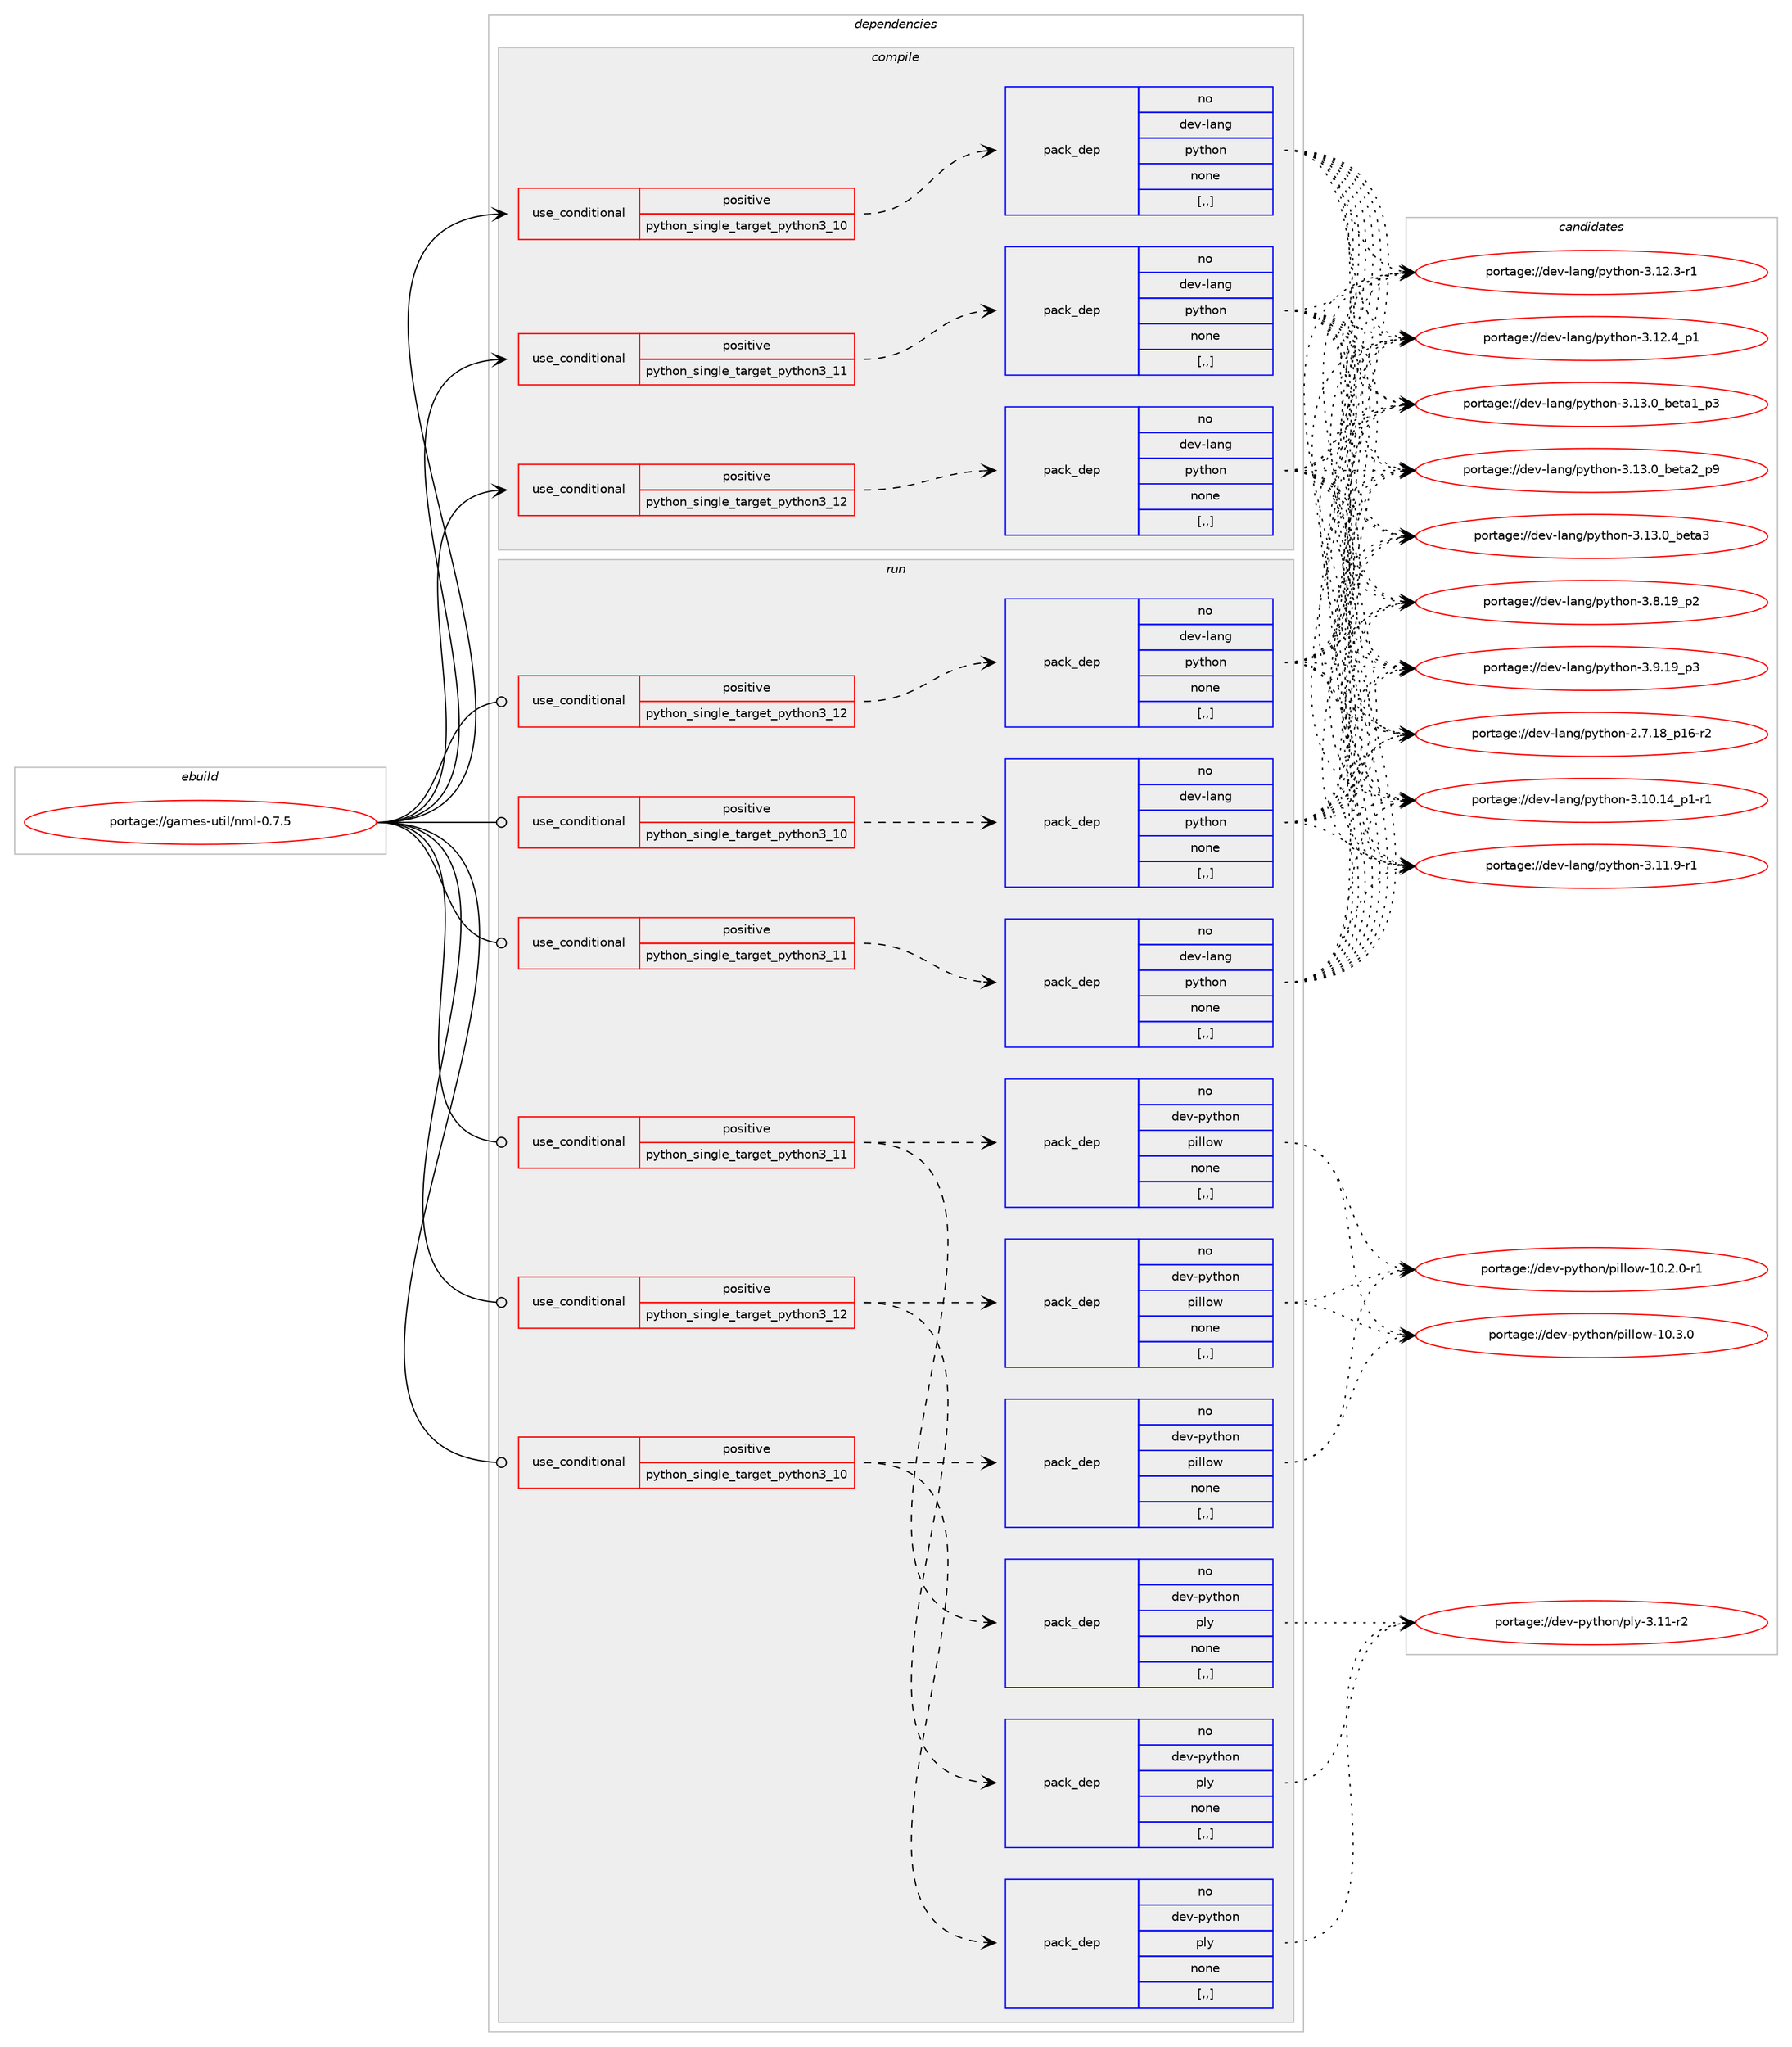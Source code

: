 digraph prolog {

# *************
# Graph options
# *************

newrank=true;
concentrate=true;
compound=true;
graph [rankdir=LR,fontname=Helvetica,fontsize=10,ranksep=1.5];#, ranksep=2.5, nodesep=0.2];
edge  [arrowhead=vee];
node  [fontname=Helvetica,fontsize=10];

# **********
# The ebuild
# **********

subgraph cluster_leftcol {
color=gray;
rank=same;
label=<<i>ebuild</i>>;
id [label="portage://games-util/nml-0.7.5", color=red, width=4, href="../games-util/nml-0.7.5.svg"];
}

# ****************
# The dependencies
# ****************

subgraph cluster_midcol {
color=gray;
label=<<i>dependencies</i>>;
subgraph cluster_compile {
fillcolor="#eeeeee";
style=filled;
label=<<i>compile</i>>;
subgraph cond63586 {
dependency231543 [label=<<TABLE BORDER="0" CELLBORDER="1" CELLSPACING="0" CELLPADDING="4"><TR><TD ROWSPAN="3" CELLPADDING="10">use_conditional</TD></TR><TR><TD>positive</TD></TR><TR><TD>python_single_target_python3_10</TD></TR></TABLE>>, shape=none, color=red];
subgraph pack166445 {
dependency231544 [label=<<TABLE BORDER="0" CELLBORDER="1" CELLSPACING="0" CELLPADDING="4" WIDTH="220"><TR><TD ROWSPAN="6" CELLPADDING="30">pack_dep</TD></TR><TR><TD WIDTH="110">no</TD></TR><TR><TD>dev-lang</TD></TR><TR><TD>python</TD></TR><TR><TD>none</TD></TR><TR><TD>[,,]</TD></TR></TABLE>>, shape=none, color=blue];
}
dependency231543:e -> dependency231544:w [weight=20,style="dashed",arrowhead="vee"];
}
id:e -> dependency231543:w [weight=20,style="solid",arrowhead="vee"];
subgraph cond63587 {
dependency231545 [label=<<TABLE BORDER="0" CELLBORDER="1" CELLSPACING="0" CELLPADDING="4"><TR><TD ROWSPAN="3" CELLPADDING="10">use_conditional</TD></TR><TR><TD>positive</TD></TR><TR><TD>python_single_target_python3_11</TD></TR></TABLE>>, shape=none, color=red];
subgraph pack166446 {
dependency231546 [label=<<TABLE BORDER="0" CELLBORDER="1" CELLSPACING="0" CELLPADDING="4" WIDTH="220"><TR><TD ROWSPAN="6" CELLPADDING="30">pack_dep</TD></TR><TR><TD WIDTH="110">no</TD></TR><TR><TD>dev-lang</TD></TR><TR><TD>python</TD></TR><TR><TD>none</TD></TR><TR><TD>[,,]</TD></TR></TABLE>>, shape=none, color=blue];
}
dependency231545:e -> dependency231546:w [weight=20,style="dashed",arrowhead="vee"];
}
id:e -> dependency231545:w [weight=20,style="solid",arrowhead="vee"];
subgraph cond63588 {
dependency231547 [label=<<TABLE BORDER="0" CELLBORDER="1" CELLSPACING="0" CELLPADDING="4"><TR><TD ROWSPAN="3" CELLPADDING="10">use_conditional</TD></TR><TR><TD>positive</TD></TR><TR><TD>python_single_target_python3_12</TD></TR></TABLE>>, shape=none, color=red];
subgraph pack166447 {
dependency231548 [label=<<TABLE BORDER="0" CELLBORDER="1" CELLSPACING="0" CELLPADDING="4" WIDTH="220"><TR><TD ROWSPAN="6" CELLPADDING="30">pack_dep</TD></TR><TR><TD WIDTH="110">no</TD></TR><TR><TD>dev-lang</TD></TR><TR><TD>python</TD></TR><TR><TD>none</TD></TR><TR><TD>[,,]</TD></TR></TABLE>>, shape=none, color=blue];
}
dependency231547:e -> dependency231548:w [weight=20,style="dashed",arrowhead="vee"];
}
id:e -> dependency231547:w [weight=20,style="solid",arrowhead="vee"];
}
subgraph cluster_compileandrun {
fillcolor="#eeeeee";
style=filled;
label=<<i>compile and run</i>>;
}
subgraph cluster_run {
fillcolor="#eeeeee";
style=filled;
label=<<i>run</i>>;
subgraph cond63589 {
dependency231549 [label=<<TABLE BORDER="0" CELLBORDER="1" CELLSPACING="0" CELLPADDING="4"><TR><TD ROWSPAN="3" CELLPADDING="10">use_conditional</TD></TR><TR><TD>positive</TD></TR><TR><TD>python_single_target_python3_10</TD></TR></TABLE>>, shape=none, color=red];
subgraph pack166448 {
dependency231550 [label=<<TABLE BORDER="0" CELLBORDER="1" CELLSPACING="0" CELLPADDING="4" WIDTH="220"><TR><TD ROWSPAN="6" CELLPADDING="30">pack_dep</TD></TR><TR><TD WIDTH="110">no</TD></TR><TR><TD>dev-lang</TD></TR><TR><TD>python</TD></TR><TR><TD>none</TD></TR><TR><TD>[,,]</TD></TR></TABLE>>, shape=none, color=blue];
}
dependency231549:e -> dependency231550:w [weight=20,style="dashed",arrowhead="vee"];
}
id:e -> dependency231549:w [weight=20,style="solid",arrowhead="odot"];
subgraph cond63590 {
dependency231551 [label=<<TABLE BORDER="0" CELLBORDER="1" CELLSPACING="0" CELLPADDING="4"><TR><TD ROWSPAN="3" CELLPADDING="10">use_conditional</TD></TR><TR><TD>positive</TD></TR><TR><TD>python_single_target_python3_10</TD></TR></TABLE>>, shape=none, color=red];
subgraph pack166449 {
dependency231552 [label=<<TABLE BORDER="0" CELLBORDER="1" CELLSPACING="0" CELLPADDING="4" WIDTH="220"><TR><TD ROWSPAN="6" CELLPADDING="30">pack_dep</TD></TR><TR><TD WIDTH="110">no</TD></TR><TR><TD>dev-python</TD></TR><TR><TD>pillow</TD></TR><TR><TD>none</TD></TR><TR><TD>[,,]</TD></TR></TABLE>>, shape=none, color=blue];
}
dependency231551:e -> dependency231552:w [weight=20,style="dashed",arrowhead="vee"];
subgraph pack166450 {
dependency231553 [label=<<TABLE BORDER="0" CELLBORDER="1" CELLSPACING="0" CELLPADDING="4" WIDTH="220"><TR><TD ROWSPAN="6" CELLPADDING="30">pack_dep</TD></TR><TR><TD WIDTH="110">no</TD></TR><TR><TD>dev-python</TD></TR><TR><TD>ply</TD></TR><TR><TD>none</TD></TR><TR><TD>[,,]</TD></TR></TABLE>>, shape=none, color=blue];
}
dependency231551:e -> dependency231553:w [weight=20,style="dashed",arrowhead="vee"];
}
id:e -> dependency231551:w [weight=20,style="solid",arrowhead="odot"];
subgraph cond63591 {
dependency231554 [label=<<TABLE BORDER="0" CELLBORDER="1" CELLSPACING="0" CELLPADDING="4"><TR><TD ROWSPAN="3" CELLPADDING="10">use_conditional</TD></TR><TR><TD>positive</TD></TR><TR><TD>python_single_target_python3_11</TD></TR></TABLE>>, shape=none, color=red];
subgraph pack166451 {
dependency231555 [label=<<TABLE BORDER="0" CELLBORDER="1" CELLSPACING="0" CELLPADDING="4" WIDTH="220"><TR><TD ROWSPAN="6" CELLPADDING="30">pack_dep</TD></TR><TR><TD WIDTH="110">no</TD></TR><TR><TD>dev-lang</TD></TR><TR><TD>python</TD></TR><TR><TD>none</TD></TR><TR><TD>[,,]</TD></TR></TABLE>>, shape=none, color=blue];
}
dependency231554:e -> dependency231555:w [weight=20,style="dashed",arrowhead="vee"];
}
id:e -> dependency231554:w [weight=20,style="solid",arrowhead="odot"];
subgraph cond63592 {
dependency231556 [label=<<TABLE BORDER="0" CELLBORDER="1" CELLSPACING="0" CELLPADDING="4"><TR><TD ROWSPAN="3" CELLPADDING="10">use_conditional</TD></TR><TR><TD>positive</TD></TR><TR><TD>python_single_target_python3_11</TD></TR></TABLE>>, shape=none, color=red];
subgraph pack166452 {
dependency231557 [label=<<TABLE BORDER="0" CELLBORDER="1" CELLSPACING="0" CELLPADDING="4" WIDTH="220"><TR><TD ROWSPAN="6" CELLPADDING="30">pack_dep</TD></TR><TR><TD WIDTH="110">no</TD></TR><TR><TD>dev-python</TD></TR><TR><TD>pillow</TD></TR><TR><TD>none</TD></TR><TR><TD>[,,]</TD></TR></TABLE>>, shape=none, color=blue];
}
dependency231556:e -> dependency231557:w [weight=20,style="dashed",arrowhead="vee"];
subgraph pack166453 {
dependency231558 [label=<<TABLE BORDER="0" CELLBORDER="1" CELLSPACING="0" CELLPADDING="4" WIDTH="220"><TR><TD ROWSPAN="6" CELLPADDING="30">pack_dep</TD></TR><TR><TD WIDTH="110">no</TD></TR><TR><TD>dev-python</TD></TR><TR><TD>ply</TD></TR><TR><TD>none</TD></TR><TR><TD>[,,]</TD></TR></TABLE>>, shape=none, color=blue];
}
dependency231556:e -> dependency231558:w [weight=20,style="dashed",arrowhead="vee"];
}
id:e -> dependency231556:w [weight=20,style="solid",arrowhead="odot"];
subgraph cond63593 {
dependency231559 [label=<<TABLE BORDER="0" CELLBORDER="1" CELLSPACING="0" CELLPADDING="4"><TR><TD ROWSPAN="3" CELLPADDING="10">use_conditional</TD></TR><TR><TD>positive</TD></TR><TR><TD>python_single_target_python3_12</TD></TR></TABLE>>, shape=none, color=red];
subgraph pack166454 {
dependency231560 [label=<<TABLE BORDER="0" CELLBORDER="1" CELLSPACING="0" CELLPADDING="4" WIDTH="220"><TR><TD ROWSPAN="6" CELLPADDING="30">pack_dep</TD></TR><TR><TD WIDTH="110">no</TD></TR><TR><TD>dev-lang</TD></TR><TR><TD>python</TD></TR><TR><TD>none</TD></TR><TR><TD>[,,]</TD></TR></TABLE>>, shape=none, color=blue];
}
dependency231559:e -> dependency231560:w [weight=20,style="dashed",arrowhead="vee"];
}
id:e -> dependency231559:w [weight=20,style="solid",arrowhead="odot"];
subgraph cond63594 {
dependency231561 [label=<<TABLE BORDER="0" CELLBORDER="1" CELLSPACING="0" CELLPADDING="4"><TR><TD ROWSPAN="3" CELLPADDING="10">use_conditional</TD></TR><TR><TD>positive</TD></TR><TR><TD>python_single_target_python3_12</TD></TR></TABLE>>, shape=none, color=red];
subgraph pack166455 {
dependency231562 [label=<<TABLE BORDER="0" CELLBORDER="1" CELLSPACING="0" CELLPADDING="4" WIDTH="220"><TR><TD ROWSPAN="6" CELLPADDING="30">pack_dep</TD></TR><TR><TD WIDTH="110">no</TD></TR><TR><TD>dev-python</TD></TR><TR><TD>pillow</TD></TR><TR><TD>none</TD></TR><TR><TD>[,,]</TD></TR></TABLE>>, shape=none, color=blue];
}
dependency231561:e -> dependency231562:w [weight=20,style="dashed",arrowhead="vee"];
subgraph pack166456 {
dependency231563 [label=<<TABLE BORDER="0" CELLBORDER="1" CELLSPACING="0" CELLPADDING="4" WIDTH="220"><TR><TD ROWSPAN="6" CELLPADDING="30">pack_dep</TD></TR><TR><TD WIDTH="110">no</TD></TR><TR><TD>dev-python</TD></TR><TR><TD>ply</TD></TR><TR><TD>none</TD></TR><TR><TD>[,,]</TD></TR></TABLE>>, shape=none, color=blue];
}
dependency231561:e -> dependency231563:w [weight=20,style="dashed",arrowhead="vee"];
}
id:e -> dependency231561:w [weight=20,style="solid",arrowhead="odot"];
}
}

# **************
# The candidates
# **************

subgraph cluster_choices {
rank=same;
color=gray;
label=<<i>candidates</i>>;

subgraph choice166445 {
color=black;
nodesep=1;
choice100101118451089711010347112121116104111110455046554649569511249544511450 [label="portage://dev-lang/python-2.7.18_p16-r2", color=red, width=4,href="../dev-lang/python-2.7.18_p16-r2.svg"];
choice100101118451089711010347112121116104111110455146494846495295112494511449 [label="portage://dev-lang/python-3.10.14_p1-r1", color=red, width=4,href="../dev-lang/python-3.10.14_p1-r1.svg"];
choice100101118451089711010347112121116104111110455146494946574511449 [label="portage://dev-lang/python-3.11.9-r1", color=red, width=4,href="../dev-lang/python-3.11.9-r1.svg"];
choice100101118451089711010347112121116104111110455146495046514511449 [label="portage://dev-lang/python-3.12.3-r1", color=red, width=4,href="../dev-lang/python-3.12.3-r1.svg"];
choice100101118451089711010347112121116104111110455146495046529511249 [label="portage://dev-lang/python-3.12.4_p1", color=red, width=4,href="../dev-lang/python-3.12.4_p1.svg"];
choice10010111845108971101034711212111610411111045514649514648959810111697499511251 [label="portage://dev-lang/python-3.13.0_beta1_p3", color=red, width=4,href="../dev-lang/python-3.13.0_beta1_p3.svg"];
choice10010111845108971101034711212111610411111045514649514648959810111697509511257 [label="portage://dev-lang/python-3.13.0_beta2_p9", color=red, width=4,href="../dev-lang/python-3.13.0_beta2_p9.svg"];
choice1001011184510897110103471121211161041111104551464951464895981011169751 [label="portage://dev-lang/python-3.13.0_beta3", color=red, width=4,href="../dev-lang/python-3.13.0_beta3.svg"];
choice100101118451089711010347112121116104111110455146564649579511250 [label="portage://dev-lang/python-3.8.19_p2", color=red, width=4,href="../dev-lang/python-3.8.19_p2.svg"];
choice100101118451089711010347112121116104111110455146574649579511251 [label="portage://dev-lang/python-3.9.19_p3", color=red, width=4,href="../dev-lang/python-3.9.19_p3.svg"];
dependency231544:e -> choice100101118451089711010347112121116104111110455046554649569511249544511450:w [style=dotted,weight="100"];
dependency231544:e -> choice100101118451089711010347112121116104111110455146494846495295112494511449:w [style=dotted,weight="100"];
dependency231544:e -> choice100101118451089711010347112121116104111110455146494946574511449:w [style=dotted,weight="100"];
dependency231544:e -> choice100101118451089711010347112121116104111110455146495046514511449:w [style=dotted,weight="100"];
dependency231544:e -> choice100101118451089711010347112121116104111110455146495046529511249:w [style=dotted,weight="100"];
dependency231544:e -> choice10010111845108971101034711212111610411111045514649514648959810111697499511251:w [style=dotted,weight="100"];
dependency231544:e -> choice10010111845108971101034711212111610411111045514649514648959810111697509511257:w [style=dotted,weight="100"];
dependency231544:e -> choice1001011184510897110103471121211161041111104551464951464895981011169751:w [style=dotted,weight="100"];
dependency231544:e -> choice100101118451089711010347112121116104111110455146564649579511250:w [style=dotted,weight="100"];
dependency231544:e -> choice100101118451089711010347112121116104111110455146574649579511251:w [style=dotted,weight="100"];
}
subgraph choice166446 {
color=black;
nodesep=1;
choice100101118451089711010347112121116104111110455046554649569511249544511450 [label="portage://dev-lang/python-2.7.18_p16-r2", color=red, width=4,href="../dev-lang/python-2.7.18_p16-r2.svg"];
choice100101118451089711010347112121116104111110455146494846495295112494511449 [label="portage://dev-lang/python-3.10.14_p1-r1", color=red, width=4,href="../dev-lang/python-3.10.14_p1-r1.svg"];
choice100101118451089711010347112121116104111110455146494946574511449 [label="portage://dev-lang/python-3.11.9-r1", color=red, width=4,href="../dev-lang/python-3.11.9-r1.svg"];
choice100101118451089711010347112121116104111110455146495046514511449 [label="portage://dev-lang/python-3.12.3-r1", color=red, width=4,href="../dev-lang/python-3.12.3-r1.svg"];
choice100101118451089711010347112121116104111110455146495046529511249 [label="portage://dev-lang/python-3.12.4_p1", color=red, width=4,href="../dev-lang/python-3.12.4_p1.svg"];
choice10010111845108971101034711212111610411111045514649514648959810111697499511251 [label="portage://dev-lang/python-3.13.0_beta1_p3", color=red, width=4,href="../dev-lang/python-3.13.0_beta1_p3.svg"];
choice10010111845108971101034711212111610411111045514649514648959810111697509511257 [label="portage://dev-lang/python-3.13.0_beta2_p9", color=red, width=4,href="../dev-lang/python-3.13.0_beta2_p9.svg"];
choice1001011184510897110103471121211161041111104551464951464895981011169751 [label="portage://dev-lang/python-3.13.0_beta3", color=red, width=4,href="../dev-lang/python-3.13.0_beta3.svg"];
choice100101118451089711010347112121116104111110455146564649579511250 [label="portage://dev-lang/python-3.8.19_p2", color=red, width=4,href="../dev-lang/python-3.8.19_p2.svg"];
choice100101118451089711010347112121116104111110455146574649579511251 [label="portage://dev-lang/python-3.9.19_p3", color=red, width=4,href="../dev-lang/python-3.9.19_p3.svg"];
dependency231546:e -> choice100101118451089711010347112121116104111110455046554649569511249544511450:w [style=dotted,weight="100"];
dependency231546:e -> choice100101118451089711010347112121116104111110455146494846495295112494511449:w [style=dotted,weight="100"];
dependency231546:e -> choice100101118451089711010347112121116104111110455146494946574511449:w [style=dotted,weight="100"];
dependency231546:e -> choice100101118451089711010347112121116104111110455146495046514511449:w [style=dotted,weight="100"];
dependency231546:e -> choice100101118451089711010347112121116104111110455146495046529511249:w [style=dotted,weight="100"];
dependency231546:e -> choice10010111845108971101034711212111610411111045514649514648959810111697499511251:w [style=dotted,weight="100"];
dependency231546:e -> choice10010111845108971101034711212111610411111045514649514648959810111697509511257:w [style=dotted,weight="100"];
dependency231546:e -> choice1001011184510897110103471121211161041111104551464951464895981011169751:w [style=dotted,weight="100"];
dependency231546:e -> choice100101118451089711010347112121116104111110455146564649579511250:w [style=dotted,weight="100"];
dependency231546:e -> choice100101118451089711010347112121116104111110455146574649579511251:w [style=dotted,weight="100"];
}
subgraph choice166447 {
color=black;
nodesep=1;
choice100101118451089711010347112121116104111110455046554649569511249544511450 [label="portage://dev-lang/python-2.7.18_p16-r2", color=red, width=4,href="../dev-lang/python-2.7.18_p16-r2.svg"];
choice100101118451089711010347112121116104111110455146494846495295112494511449 [label="portage://dev-lang/python-3.10.14_p1-r1", color=red, width=4,href="../dev-lang/python-3.10.14_p1-r1.svg"];
choice100101118451089711010347112121116104111110455146494946574511449 [label="portage://dev-lang/python-3.11.9-r1", color=red, width=4,href="../dev-lang/python-3.11.9-r1.svg"];
choice100101118451089711010347112121116104111110455146495046514511449 [label="portage://dev-lang/python-3.12.3-r1", color=red, width=4,href="../dev-lang/python-3.12.3-r1.svg"];
choice100101118451089711010347112121116104111110455146495046529511249 [label="portage://dev-lang/python-3.12.4_p1", color=red, width=4,href="../dev-lang/python-3.12.4_p1.svg"];
choice10010111845108971101034711212111610411111045514649514648959810111697499511251 [label="portage://dev-lang/python-3.13.0_beta1_p3", color=red, width=4,href="../dev-lang/python-3.13.0_beta1_p3.svg"];
choice10010111845108971101034711212111610411111045514649514648959810111697509511257 [label="portage://dev-lang/python-3.13.0_beta2_p9", color=red, width=4,href="../dev-lang/python-3.13.0_beta2_p9.svg"];
choice1001011184510897110103471121211161041111104551464951464895981011169751 [label="portage://dev-lang/python-3.13.0_beta3", color=red, width=4,href="../dev-lang/python-3.13.0_beta3.svg"];
choice100101118451089711010347112121116104111110455146564649579511250 [label="portage://dev-lang/python-3.8.19_p2", color=red, width=4,href="../dev-lang/python-3.8.19_p2.svg"];
choice100101118451089711010347112121116104111110455146574649579511251 [label="portage://dev-lang/python-3.9.19_p3", color=red, width=4,href="../dev-lang/python-3.9.19_p3.svg"];
dependency231548:e -> choice100101118451089711010347112121116104111110455046554649569511249544511450:w [style=dotted,weight="100"];
dependency231548:e -> choice100101118451089711010347112121116104111110455146494846495295112494511449:w [style=dotted,weight="100"];
dependency231548:e -> choice100101118451089711010347112121116104111110455146494946574511449:w [style=dotted,weight="100"];
dependency231548:e -> choice100101118451089711010347112121116104111110455146495046514511449:w [style=dotted,weight="100"];
dependency231548:e -> choice100101118451089711010347112121116104111110455146495046529511249:w [style=dotted,weight="100"];
dependency231548:e -> choice10010111845108971101034711212111610411111045514649514648959810111697499511251:w [style=dotted,weight="100"];
dependency231548:e -> choice10010111845108971101034711212111610411111045514649514648959810111697509511257:w [style=dotted,weight="100"];
dependency231548:e -> choice1001011184510897110103471121211161041111104551464951464895981011169751:w [style=dotted,weight="100"];
dependency231548:e -> choice100101118451089711010347112121116104111110455146564649579511250:w [style=dotted,weight="100"];
dependency231548:e -> choice100101118451089711010347112121116104111110455146574649579511251:w [style=dotted,weight="100"];
}
subgraph choice166448 {
color=black;
nodesep=1;
choice100101118451089711010347112121116104111110455046554649569511249544511450 [label="portage://dev-lang/python-2.7.18_p16-r2", color=red, width=4,href="../dev-lang/python-2.7.18_p16-r2.svg"];
choice100101118451089711010347112121116104111110455146494846495295112494511449 [label="portage://dev-lang/python-3.10.14_p1-r1", color=red, width=4,href="../dev-lang/python-3.10.14_p1-r1.svg"];
choice100101118451089711010347112121116104111110455146494946574511449 [label="portage://dev-lang/python-3.11.9-r1", color=red, width=4,href="../dev-lang/python-3.11.9-r1.svg"];
choice100101118451089711010347112121116104111110455146495046514511449 [label="portage://dev-lang/python-3.12.3-r1", color=red, width=4,href="../dev-lang/python-3.12.3-r1.svg"];
choice100101118451089711010347112121116104111110455146495046529511249 [label="portage://dev-lang/python-3.12.4_p1", color=red, width=4,href="../dev-lang/python-3.12.4_p1.svg"];
choice10010111845108971101034711212111610411111045514649514648959810111697499511251 [label="portage://dev-lang/python-3.13.0_beta1_p3", color=red, width=4,href="../dev-lang/python-3.13.0_beta1_p3.svg"];
choice10010111845108971101034711212111610411111045514649514648959810111697509511257 [label="portage://dev-lang/python-3.13.0_beta2_p9", color=red, width=4,href="../dev-lang/python-3.13.0_beta2_p9.svg"];
choice1001011184510897110103471121211161041111104551464951464895981011169751 [label="portage://dev-lang/python-3.13.0_beta3", color=red, width=4,href="../dev-lang/python-3.13.0_beta3.svg"];
choice100101118451089711010347112121116104111110455146564649579511250 [label="portage://dev-lang/python-3.8.19_p2", color=red, width=4,href="../dev-lang/python-3.8.19_p2.svg"];
choice100101118451089711010347112121116104111110455146574649579511251 [label="portage://dev-lang/python-3.9.19_p3", color=red, width=4,href="../dev-lang/python-3.9.19_p3.svg"];
dependency231550:e -> choice100101118451089711010347112121116104111110455046554649569511249544511450:w [style=dotted,weight="100"];
dependency231550:e -> choice100101118451089711010347112121116104111110455146494846495295112494511449:w [style=dotted,weight="100"];
dependency231550:e -> choice100101118451089711010347112121116104111110455146494946574511449:w [style=dotted,weight="100"];
dependency231550:e -> choice100101118451089711010347112121116104111110455146495046514511449:w [style=dotted,weight="100"];
dependency231550:e -> choice100101118451089711010347112121116104111110455146495046529511249:w [style=dotted,weight="100"];
dependency231550:e -> choice10010111845108971101034711212111610411111045514649514648959810111697499511251:w [style=dotted,weight="100"];
dependency231550:e -> choice10010111845108971101034711212111610411111045514649514648959810111697509511257:w [style=dotted,weight="100"];
dependency231550:e -> choice1001011184510897110103471121211161041111104551464951464895981011169751:w [style=dotted,weight="100"];
dependency231550:e -> choice100101118451089711010347112121116104111110455146564649579511250:w [style=dotted,weight="100"];
dependency231550:e -> choice100101118451089711010347112121116104111110455146574649579511251:w [style=dotted,weight="100"];
}
subgraph choice166449 {
color=black;
nodesep=1;
choice1001011184511212111610411111047112105108108111119454948465046484511449 [label="portage://dev-python/pillow-10.2.0-r1", color=red, width=4,href="../dev-python/pillow-10.2.0-r1.svg"];
choice100101118451121211161041111104711210510810811111945494846514648 [label="portage://dev-python/pillow-10.3.0", color=red, width=4,href="../dev-python/pillow-10.3.0.svg"];
dependency231552:e -> choice1001011184511212111610411111047112105108108111119454948465046484511449:w [style=dotted,weight="100"];
dependency231552:e -> choice100101118451121211161041111104711210510810811111945494846514648:w [style=dotted,weight="100"];
}
subgraph choice166450 {
color=black;
nodesep=1;
choice100101118451121211161041111104711210812145514649494511450 [label="portage://dev-python/ply-3.11-r2", color=red, width=4,href="../dev-python/ply-3.11-r2.svg"];
dependency231553:e -> choice100101118451121211161041111104711210812145514649494511450:w [style=dotted,weight="100"];
}
subgraph choice166451 {
color=black;
nodesep=1;
choice100101118451089711010347112121116104111110455046554649569511249544511450 [label="portage://dev-lang/python-2.7.18_p16-r2", color=red, width=4,href="../dev-lang/python-2.7.18_p16-r2.svg"];
choice100101118451089711010347112121116104111110455146494846495295112494511449 [label="portage://dev-lang/python-3.10.14_p1-r1", color=red, width=4,href="../dev-lang/python-3.10.14_p1-r1.svg"];
choice100101118451089711010347112121116104111110455146494946574511449 [label="portage://dev-lang/python-3.11.9-r1", color=red, width=4,href="../dev-lang/python-3.11.9-r1.svg"];
choice100101118451089711010347112121116104111110455146495046514511449 [label="portage://dev-lang/python-3.12.3-r1", color=red, width=4,href="../dev-lang/python-3.12.3-r1.svg"];
choice100101118451089711010347112121116104111110455146495046529511249 [label="portage://dev-lang/python-3.12.4_p1", color=red, width=4,href="../dev-lang/python-3.12.4_p1.svg"];
choice10010111845108971101034711212111610411111045514649514648959810111697499511251 [label="portage://dev-lang/python-3.13.0_beta1_p3", color=red, width=4,href="../dev-lang/python-3.13.0_beta1_p3.svg"];
choice10010111845108971101034711212111610411111045514649514648959810111697509511257 [label="portage://dev-lang/python-3.13.0_beta2_p9", color=red, width=4,href="../dev-lang/python-3.13.0_beta2_p9.svg"];
choice1001011184510897110103471121211161041111104551464951464895981011169751 [label="portage://dev-lang/python-3.13.0_beta3", color=red, width=4,href="../dev-lang/python-3.13.0_beta3.svg"];
choice100101118451089711010347112121116104111110455146564649579511250 [label="portage://dev-lang/python-3.8.19_p2", color=red, width=4,href="../dev-lang/python-3.8.19_p2.svg"];
choice100101118451089711010347112121116104111110455146574649579511251 [label="portage://dev-lang/python-3.9.19_p3", color=red, width=4,href="../dev-lang/python-3.9.19_p3.svg"];
dependency231555:e -> choice100101118451089711010347112121116104111110455046554649569511249544511450:w [style=dotted,weight="100"];
dependency231555:e -> choice100101118451089711010347112121116104111110455146494846495295112494511449:w [style=dotted,weight="100"];
dependency231555:e -> choice100101118451089711010347112121116104111110455146494946574511449:w [style=dotted,weight="100"];
dependency231555:e -> choice100101118451089711010347112121116104111110455146495046514511449:w [style=dotted,weight="100"];
dependency231555:e -> choice100101118451089711010347112121116104111110455146495046529511249:w [style=dotted,weight="100"];
dependency231555:e -> choice10010111845108971101034711212111610411111045514649514648959810111697499511251:w [style=dotted,weight="100"];
dependency231555:e -> choice10010111845108971101034711212111610411111045514649514648959810111697509511257:w [style=dotted,weight="100"];
dependency231555:e -> choice1001011184510897110103471121211161041111104551464951464895981011169751:w [style=dotted,weight="100"];
dependency231555:e -> choice100101118451089711010347112121116104111110455146564649579511250:w [style=dotted,weight="100"];
dependency231555:e -> choice100101118451089711010347112121116104111110455146574649579511251:w [style=dotted,weight="100"];
}
subgraph choice166452 {
color=black;
nodesep=1;
choice1001011184511212111610411111047112105108108111119454948465046484511449 [label="portage://dev-python/pillow-10.2.0-r1", color=red, width=4,href="../dev-python/pillow-10.2.0-r1.svg"];
choice100101118451121211161041111104711210510810811111945494846514648 [label="portage://dev-python/pillow-10.3.0", color=red, width=4,href="../dev-python/pillow-10.3.0.svg"];
dependency231557:e -> choice1001011184511212111610411111047112105108108111119454948465046484511449:w [style=dotted,weight="100"];
dependency231557:e -> choice100101118451121211161041111104711210510810811111945494846514648:w [style=dotted,weight="100"];
}
subgraph choice166453 {
color=black;
nodesep=1;
choice100101118451121211161041111104711210812145514649494511450 [label="portage://dev-python/ply-3.11-r2", color=red, width=4,href="../dev-python/ply-3.11-r2.svg"];
dependency231558:e -> choice100101118451121211161041111104711210812145514649494511450:w [style=dotted,weight="100"];
}
subgraph choice166454 {
color=black;
nodesep=1;
choice100101118451089711010347112121116104111110455046554649569511249544511450 [label="portage://dev-lang/python-2.7.18_p16-r2", color=red, width=4,href="../dev-lang/python-2.7.18_p16-r2.svg"];
choice100101118451089711010347112121116104111110455146494846495295112494511449 [label="portage://dev-lang/python-3.10.14_p1-r1", color=red, width=4,href="../dev-lang/python-3.10.14_p1-r1.svg"];
choice100101118451089711010347112121116104111110455146494946574511449 [label="portage://dev-lang/python-3.11.9-r1", color=red, width=4,href="../dev-lang/python-3.11.9-r1.svg"];
choice100101118451089711010347112121116104111110455146495046514511449 [label="portage://dev-lang/python-3.12.3-r1", color=red, width=4,href="../dev-lang/python-3.12.3-r1.svg"];
choice100101118451089711010347112121116104111110455146495046529511249 [label="portage://dev-lang/python-3.12.4_p1", color=red, width=4,href="../dev-lang/python-3.12.4_p1.svg"];
choice10010111845108971101034711212111610411111045514649514648959810111697499511251 [label="portage://dev-lang/python-3.13.0_beta1_p3", color=red, width=4,href="../dev-lang/python-3.13.0_beta1_p3.svg"];
choice10010111845108971101034711212111610411111045514649514648959810111697509511257 [label="portage://dev-lang/python-3.13.0_beta2_p9", color=red, width=4,href="../dev-lang/python-3.13.0_beta2_p9.svg"];
choice1001011184510897110103471121211161041111104551464951464895981011169751 [label="portage://dev-lang/python-3.13.0_beta3", color=red, width=4,href="../dev-lang/python-3.13.0_beta3.svg"];
choice100101118451089711010347112121116104111110455146564649579511250 [label="portage://dev-lang/python-3.8.19_p2", color=red, width=4,href="../dev-lang/python-3.8.19_p2.svg"];
choice100101118451089711010347112121116104111110455146574649579511251 [label="portage://dev-lang/python-3.9.19_p3", color=red, width=4,href="../dev-lang/python-3.9.19_p3.svg"];
dependency231560:e -> choice100101118451089711010347112121116104111110455046554649569511249544511450:w [style=dotted,weight="100"];
dependency231560:e -> choice100101118451089711010347112121116104111110455146494846495295112494511449:w [style=dotted,weight="100"];
dependency231560:e -> choice100101118451089711010347112121116104111110455146494946574511449:w [style=dotted,weight="100"];
dependency231560:e -> choice100101118451089711010347112121116104111110455146495046514511449:w [style=dotted,weight="100"];
dependency231560:e -> choice100101118451089711010347112121116104111110455146495046529511249:w [style=dotted,weight="100"];
dependency231560:e -> choice10010111845108971101034711212111610411111045514649514648959810111697499511251:w [style=dotted,weight="100"];
dependency231560:e -> choice10010111845108971101034711212111610411111045514649514648959810111697509511257:w [style=dotted,weight="100"];
dependency231560:e -> choice1001011184510897110103471121211161041111104551464951464895981011169751:w [style=dotted,weight="100"];
dependency231560:e -> choice100101118451089711010347112121116104111110455146564649579511250:w [style=dotted,weight="100"];
dependency231560:e -> choice100101118451089711010347112121116104111110455146574649579511251:w [style=dotted,weight="100"];
}
subgraph choice166455 {
color=black;
nodesep=1;
choice1001011184511212111610411111047112105108108111119454948465046484511449 [label="portage://dev-python/pillow-10.2.0-r1", color=red, width=4,href="../dev-python/pillow-10.2.0-r1.svg"];
choice100101118451121211161041111104711210510810811111945494846514648 [label="portage://dev-python/pillow-10.3.0", color=red, width=4,href="../dev-python/pillow-10.3.0.svg"];
dependency231562:e -> choice1001011184511212111610411111047112105108108111119454948465046484511449:w [style=dotted,weight="100"];
dependency231562:e -> choice100101118451121211161041111104711210510810811111945494846514648:w [style=dotted,weight="100"];
}
subgraph choice166456 {
color=black;
nodesep=1;
choice100101118451121211161041111104711210812145514649494511450 [label="portage://dev-python/ply-3.11-r2", color=red, width=4,href="../dev-python/ply-3.11-r2.svg"];
dependency231563:e -> choice100101118451121211161041111104711210812145514649494511450:w [style=dotted,weight="100"];
}
}

}
